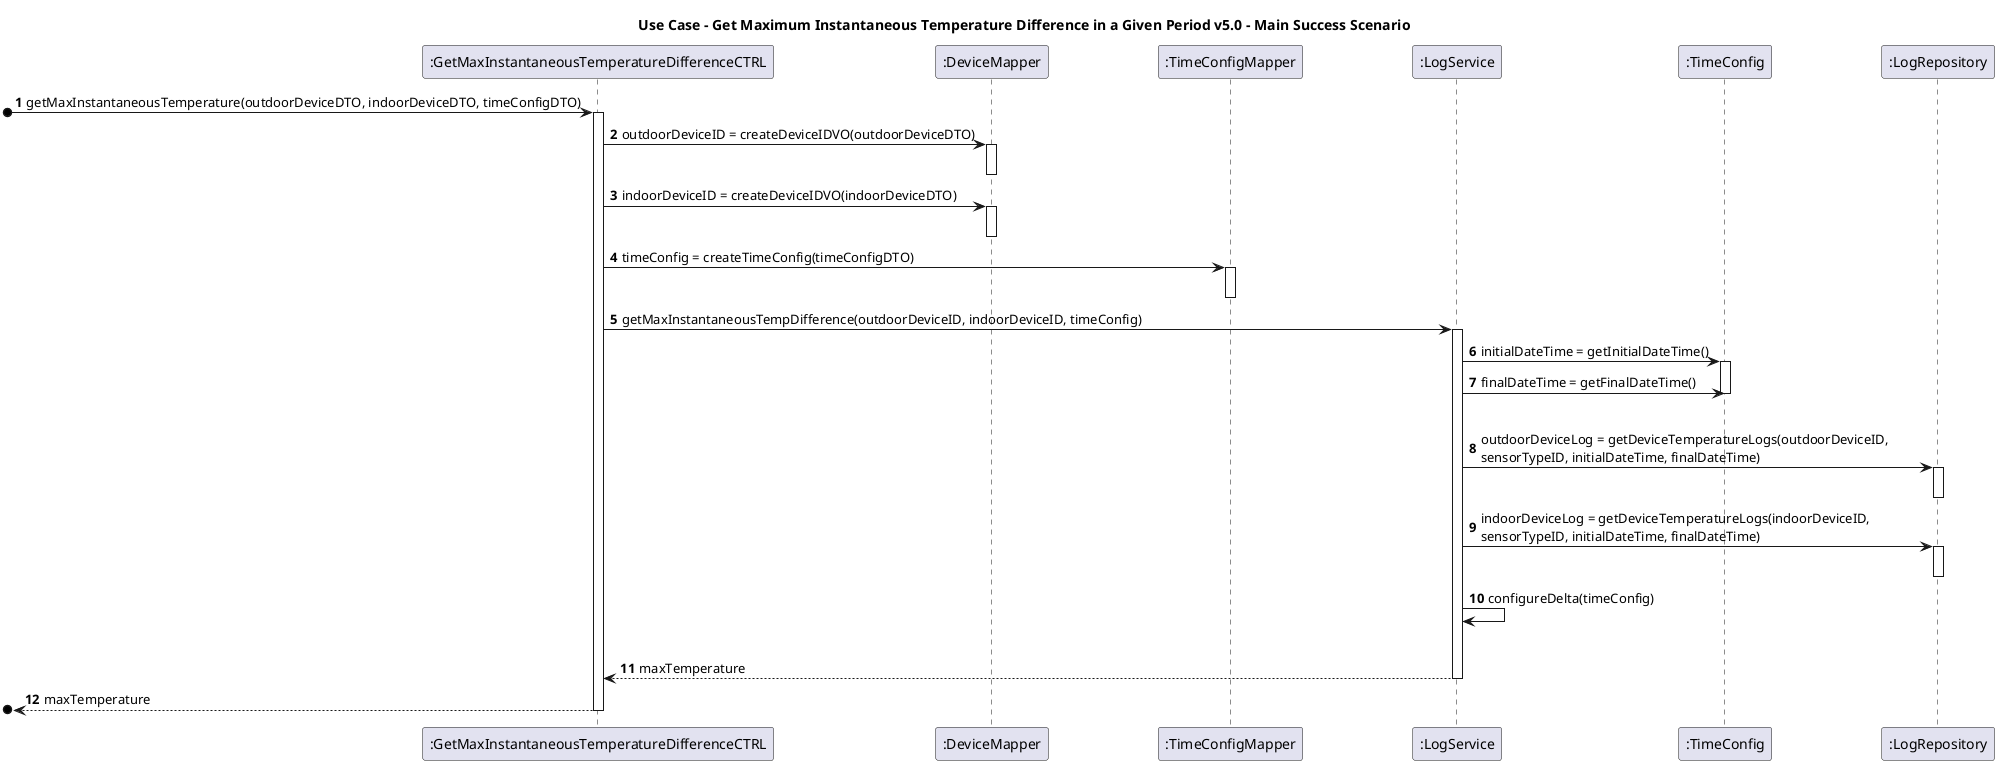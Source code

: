 @startuml

skinparam ParticipantPadding 50

autonumber
title Use Case - Get Maximum Instantaneous Temperature Difference in a Given Period v5.0 - Main Success Scenario

participant ":GetMaxInstantaneousTemperatureDifferenceCTRL" as C
participant ":DeviceMapper" as DM
participant ":TimeConfigMapper" as TPM
participant ":LogService" as LS
participant ":TimeConfig" as TC
participant ":LogRepository" as LR


[o-> C : getMaxInstantaneousTemperature(outdoorDeviceDTO, indoorDeviceDTO, timeConfigDTO)
activate C

C -> DM : outdoorDeviceID = createDeviceIDVO(outdoorDeviceDTO)
activate DM
deactivate DM

C -> DM : indoorDeviceID = createDeviceIDVO(indoorDeviceDTO)
activate DM
deactivate DM

C -> TPM : timeConfig = createTimeConfig(timeConfigDTO)
activate TPM
deactivate TPM

C -> LS : getMaxInstantaneousTempDifference(outdoorDeviceID, indoorDeviceID, timeConfig)
activate LS
LS -> TC : initialDateTime = getInitialDateTime()
activate TC
LS -> TC : finalDateTime = getFinalDateTime()
|||
deactivate TC
LS -> LR : outdoorDeviceLog = getDeviceTemperatureLogs(outdoorDeviceID,\nsensorTypeID, initialDateTime, finalDateTime)
activate LR
deactivate LR

LS -> LR : indoorDeviceLog = getDeviceTemperatureLogs(indoorDeviceID,\nsensorTypeID, initialDateTime, finalDateTime)
activate LR
deactivate LR
LS ->LS : configureDelta(timeConfig)
|||


LS --> C : maxTemperature
deactivate LS

[o<-- C : maxTemperature
deactivate C

@enduml